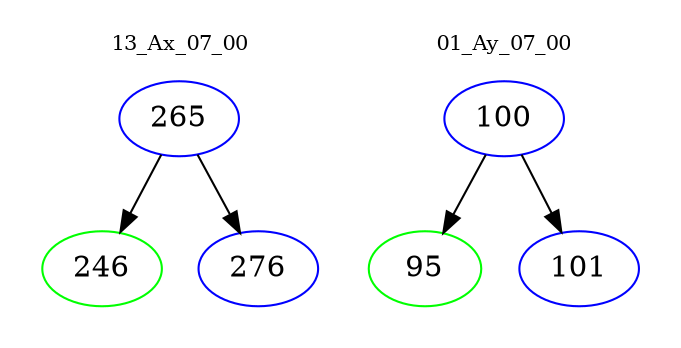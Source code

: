 digraph{
subgraph cluster_0 {
color = white
label = "13_Ax_07_00";
fontsize=10;
T0_265 [label="265", color="blue"]
T0_265 -> T0_246 [color="black"]
T0_246 [label="246", color="green"]
T0_265 -> T0_276 [color="black"]
T0_276 [label="276", color="blue"]
}
subgraph cluster_1 {
color = white
label = "01_Ay_07_00";
fontsize=10;
T1_100 [label="100", color="blue"]
T1_100 -> T1_95 [color="black"]
T1_95 [label="95", color="green"]
T1_100 -> T1_101 [color="black"]
T1_101 [label="101", color="blue"]
}
}
